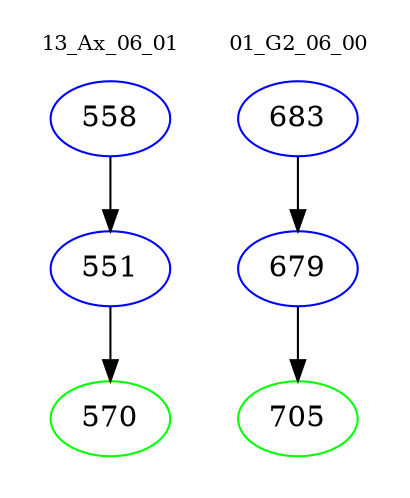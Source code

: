 digraph{
subgraph cluster_0 {
color = white
label = "13_Ax_06_01";
fontsize=10;
T0_558 [label="558", color="blue"]
T0_558 -> T0_551 [color="black"]
T0_551 [label="551", color="blue"]
T0_551 -> T0_570 [color="black"]
T0_570 [label="570", color="green"]
}
subgraph cluster_1 {
color = white
label = "01_G2_06_00";
fontsize=10;
T1_683 [label="683", color="blue"]
T1_683 -> T1_679 [color="black"]
T1_679 [label="679", color="blue"]
T1_679 -> T1_705 [color="black"]
T1_705 [label="705", color="green"]
}
}
